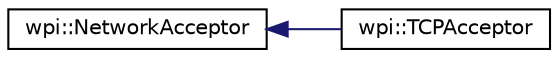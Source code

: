 digraph "Graphical Class Hierarchy"
{
  edge [fontname="Helvetica",fontsize="10",labelfontname="Helvetica",labelfontsize="10"];
  node [fontname="Helvetica",fontsize="10",shape=record];
  rankdir="LR";
  Node1 [label="wpi::NetworkAcceptor",height=0.2,width=0.4,color="black", fillcolor="white", style="filled",URL="$classwpi_1_1NetworkAcceptor.html"];
  Node1 -> Node2 [dir="back",color="midnightblue",fontsize="10",style="solid",fontname="Helvetica"];
  Node2 [label="wpi::TCPAcceptor",height=0.2,width=0.4,color="black", fillcolor="white", style="filled",URL="$classwpi_1_1TCPAcceptor.html"];
}
